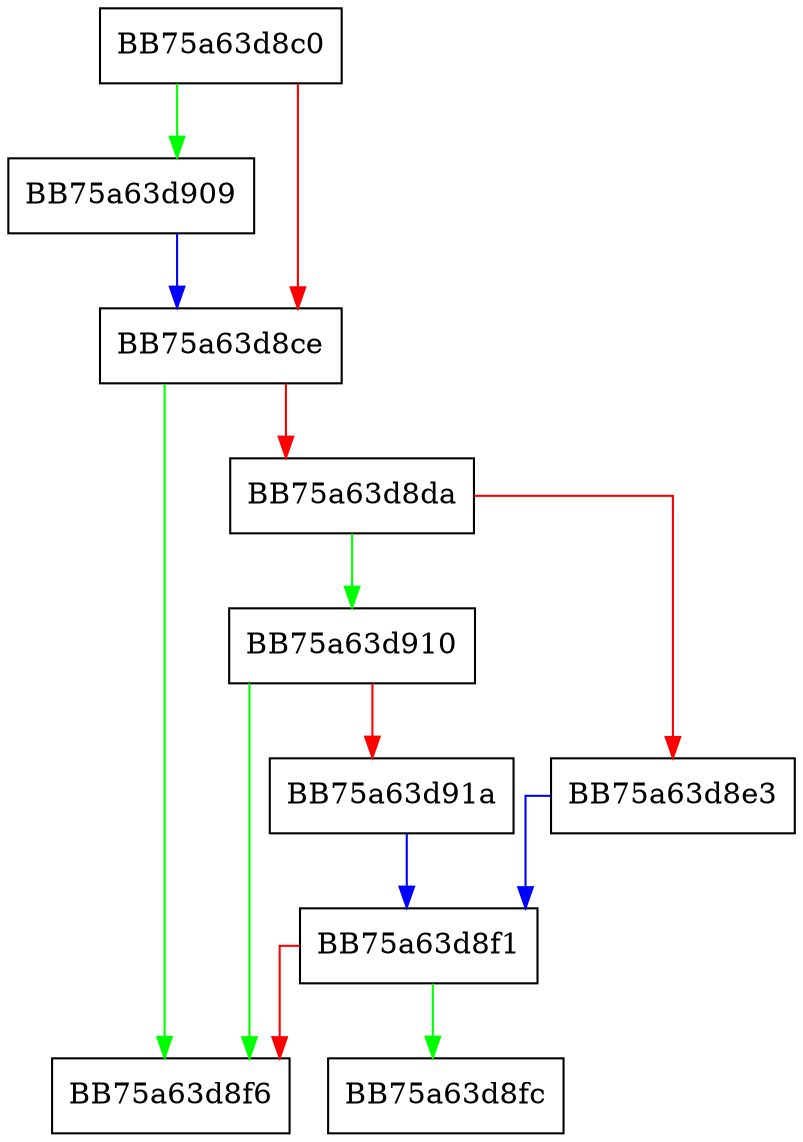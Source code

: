 digraph MpLogGlobalCallback {
  node [shape="box"];
  graph [splines=ortho];
  BB75a63d8c0 -> BB75a63d909 [color="green"];
  BB75a63d8c0 -> BB75a63d8ce [color="red"];
  BB75a63d8ce -> BB75a63d8f6 [color="green"];
  BB75a63d8ce -> BB75a63d8da [color="red"];
  BB75a63d8da -> BB75a63d910 [color="green"];
  BB75a63d8da -> BB75a63d8e3 [color="red"];
  BB75a63d8e3 -> BB75a63d8f1 [color="blue"];
  BB75a63d8f1 -> BB75a63d8fc [color="green"];
  BB75a63d8f1 -> BB75a63d8f6 [color="red"];
  BB75a63d909 -> BB75a63d8ce [color="blue"];
  BB75a63d910 -> BB75a63d8f6 [color="green"];
  BB75a63d910 -> BB75a63d91a [color="red"];
  BB75a63d91a -> BB75a63d8f1 [color="blue"];
}
